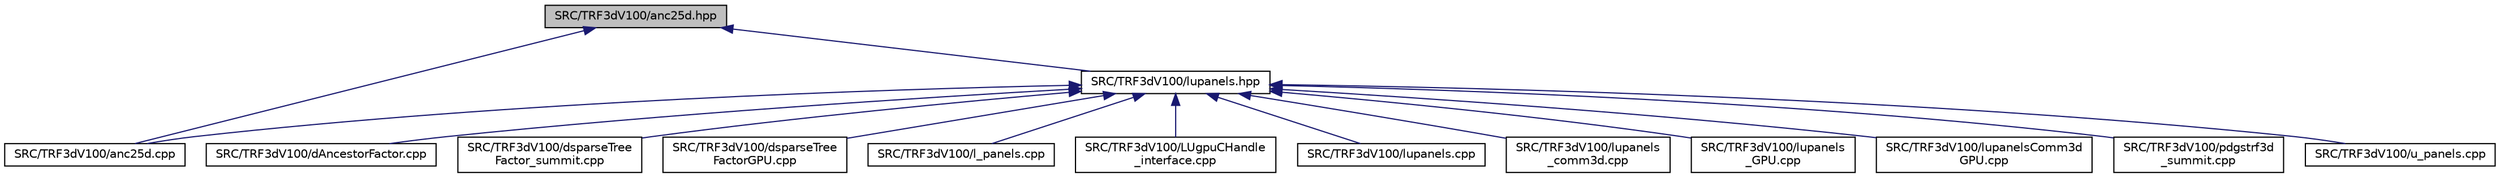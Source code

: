 digraph "SRC/TRF3dV100/anc25d.hpp"
{
 // LATEX_PDF_SIZE
  edge [fontname="Helvetica",fontsize="10",labelfontname="Helvetica",labelfontsize="10"];
  node [fontname="Helvetica",fontsize="10",shape=record];
  Node1 [label="SRC/TRF3dV100/anc25d.hpp",height=0.2,width=0.4,color="black", fillcolor="grey75", style="filled", fontcolor="black",tooltip=" "];
  Node1 -> Node2 [dir="back",color="midnightblue",fontsize="10",style="solid",fontname="Helvetica"];
  Node2 [label="SRC/TRF3dV100/anc25d.cpp",height=0.2,width=0.4,color="black", fillcolor="white", style="filled",URL="$anc25d_8cpp.html",tooltip=" "];
  Node1 -> Node3 [dir="back",color="midnightblue",fontsize="10",style="solid",fontname="Helvetica"];
  Node3 [label="SRC/TRF3dV100/lupanels.hpp",height=0.2,width=0.4,color="black", fillcolor="white", style="filled",URL="$lupanels_8hpp.html",tooltip=" "];
  Node3 -> Node2 [dir="back",color="midnightblue",fontsize="10",style="solid",fontname="Helvetica"];
  Node3 -> Node4 [dir="back",color="midnightblue",fontsize="10",style="solid",fontname="Helvetica"];
  Node4 [label="SRC/TRF3dV100/dAncestorFactor.cpp",height=0.2,width=0.4,color="black", fillcolor="white", style="filled",URL="$dAncestorFactor_8cpp.html",tooltip=" "];
  Node3 -> Node5 [dir="back",color="midnightblue",fontsize="10",style="solid",fontname="Helvetica"];
  Node5 [label="SRC/TRF3dV100/dsparseTree\lFactor_summit.cpp",height=0.2,width=0.4,color="black", fillcolor="white", style="filled",URL="$dsparseTreeFactor__summit_8cpp.html",tooltip=" "];
  Node3 -> Node6 [dir="back",color="midnightblue",fontsize="10",style="solid",fontname="Helvetica"];
  Node6 [label="SRC/TRF3dV100/dsparseTree\lFactorGPU.cpp",height=0.2,width=0.4,color="black", fillcolor="white", style="filled",URL="$dsparseTreeFactorGPU_8cpp.html",tooltip=" "];
  Node3 -> Node7 [dir="back",color="midnightblue",fontsize="10",style="solid",fontname="Helvetica"];
  Node7 [label="SRC/TRF3dV100/l_panels.cpp",height=0.2,width=0.4,color="black", fillcolor="white", style="filled",URL="$l__panels_8cpp.html",tooltip=" "];
  Node3 -> Node8 [dir="back",color="midnightblue",fontsize="10",style="solid",fontname="Helvetica"];
  Node8 [label="SRC/TRF3dV100/LUgpuCHandle\l_interface.cpp",height=0.2,width=0.4,color="black", fillcolor="white", style="filled",URL="$LUgpuCHandle__interface_8cpp.html",tooltip=" "];
  Node3 -> Node9 [dir="back",color="midnightblue",fontsize="10",style="solid",fontname="Helvetica"];
  Node9 [label="SRC/TRF3dV100/lupanels.cpp",height=0.2,width=0.4,color="black", fillcolor="white", style="filled",URL="$lupanels_8cpp.html",tooltip=" "];
  Node3 -> Node10 [dir="back",color="midnightblue",fontsize="10",style="solid",fontname="Helvetica"];
  Node10 [label="SRC/TRF3dV100/lupanels\l_comm3d.cpp",height=0.2,width=0.4,color="black", fillcolor="white", style="filled",URL="$lupanels__comm3d_8cpp.html",tooltip=" "];
  Node3 -> Node11 [dir="back",color="midnightblue",fontsize="10",style="solid",fontname="Helvetica"];
  Node11 [label="SRC/TRF3dV100/lupanels\l_GPU.cpp",height=0.2,width=0.4,color="black", fillcolor="white", style="filled",URL="$lupanels__GPU_8cpp.html",tooltip=" "];
  Node3 -> Node12 [dir="back",color="midnightblue",fontsize="10",style="solid",fontname="Helvetica"];
  Node12 [label="SRC/TRF3dV100/lupanelsComm3d\lGPU.cpp",height=0.2,width=0.4,color="black", fillcolor="white", style="filled",URL="$lupanelsComm3dGPU_8cpp.html",tooltip=" "];
  Node3 -> Node13 [dir="back",color="midnightblue",fontsize="10",style="solid",fontname="Helvetica"];
  Node13 [label="SRC/TRF3dV100/pdgstrf3d\l_summit.cpp",height=0.2,width=0.4,color="black", fillcolor="white", style="filled",URL="$pdgstrf3d__summit_8cpp.html",tooltip=" "];
  Node3 -> Node14 [dir="back",color="midnightblue",fontsize="10",style="solid",fontname="Helvetica"];
  Node14 [label="SRC/TRF3dV100/u_panels.cpp",height=0.2,width=0.4,color="black", fillcolor="white", style="filled",URL="$u__panels_8cpp.html",tooltip=" "];
}
